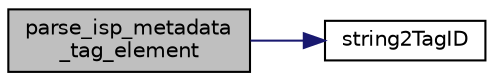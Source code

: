 digraph "parse_isp_metadata_tag_element"
{
 // LATEX_PDF_SIZE
  edge [fontname="Helvetica",fontsize="10",labelfontname="Helvetica",labelfontsize="10"];
  node [fontname="Helvetica",fontsize="10",shape=record];
  rankdir="LR";
  Node1 [label="parse_isp_metadata\l_tag_element",height=0.2,width=0.4,color="black", fillcolor="grey75", style="filled", fontcolor="black",tooltip=" "];
  Node1 -> Node2 [color="midnightblue",fontsize="10",style="solid"];
  Node2 [label="string2TagID",height=0.2,width=0.4,color="black", fillcolor="white", style="filled",URL="$test__util_8cpp.html#adbd24a5adf8a7eca56d2a8f35472fe59",tooltip=" "];
}
